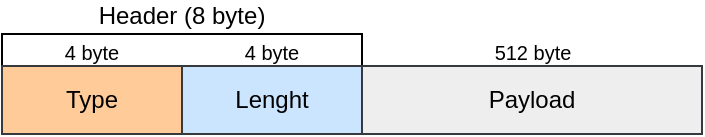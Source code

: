 <mxfile version="25.0.2">
  <diagram name="Pagina-1" id="TZsronRRYSx1RGmPqCaE">
    <mxGraphModel dx="574" dy="338" grid="1" gridSize="10" guides="1" tooltips="1" connect="1" arrows="1" fold="1" page="1" pageScale="1" pageWidth="413" pageHeight="291" math="0" shadow="0">
      <root>
        <mxCell id="0" />
        <mxCell id="1" parent="0" />
        <mxCell id="KHVRTdkGZqkCHPeb7DFQ-15" value="Header (8 byte)" style="shape=partialRectangle;whiteSpace=wrap;html=1;bottom=1;right=1;left=1;top=0;fillColor=none;routingCenterX=-0.5;direction=west;labelPosition=center;verticalLabelPosition=top;align=center;verticalAlign=bottom;" vertex="1" parent="1">
          <mxGeometry x="32" y="120" width="180" height="26" as="geometry" />
        </mxCell>
        <mxCell id="KHVRTdkGZqkCHPeb7DFQ-8" value="&lt;font style=&quot;font-size: 10px;&quot;&gt;4 byte&lt;/font&gt;" style="text;html=1;align=center;verticalAlign=middle;whiteSpace=wrap;rounded=0;" vertex="1" parent="1">
          <mxGeometry x="58.25" y="122" width="37.5" height="14" as="geometry" />
        </mxCell>
        <mxCell id="KHVRTdkGZqkCHPeb7DFQ-9" value="&lt;font style=&quot;font-size: 10px;&quot;&gt;4 byte&lt;/font&gt;" style="text;html=1;align=center;verticalAlign=middle;whiteSpace=wrap;rounded=0;" vertex="1" parent="1">
          <mxGeometry x="148.25" y="122" width="37.5" height="14" as="geometry" />
        </mxCell>
        <mxCell id="KHVRTdkGZqkCHPeb7DFQ-10" value="&lt;font style=&quot;font-size: 10px;&quot;&gt;512 byte&lt;/font&gt;" style="text;html=1;align=center;verticalAlign=middle;whiteSpace=wrap;rounded=0;" vertex="1" parent="1">
          <mxGeometry x="272.63" y="122" width="48.75" height="14" as="geometry" />
        </mxCell>
        <mxCell id="KHVRTdkGZqkCHPeb7DFQ-1" value="Type" style="rounded=0;whiteSpace=wrap;html=1;fillColor=#ffcc99;strokeColor=#36393d;" vertex="1" parent="1">
          <mxGeometry x="32" y="136" width="90" height="34" as="geometry" />
        </mxCell>
        <mxCell id="KHVRTdkGZqkCHPeb7DFQ-2" value="Lenght" style="rounded=0;whiteSpace=wrap;html=1;fillColor=#cce5ff;strokeColor=#36393d;" vertex="1" parent="1">
          <mxGeometry x="122" y="136" width="90" height="34" as="geometry" />
        </mxCell>
        <mxCell id="KHVRTdkGZqkCHPeb7DFQ-3" value="Payload" style="rounded=0;whiteSpace=wrap;html=1;fillColor=#eeeeee;strokeColor=#36393d;" vertex="1" parent="1">
          <mxGeometry x="212" y="136" width="170" height="34" as="geometry" />
        </mxCell>
      </root>
    </mxGraphModel>
  </diagram>
</mxfile>
